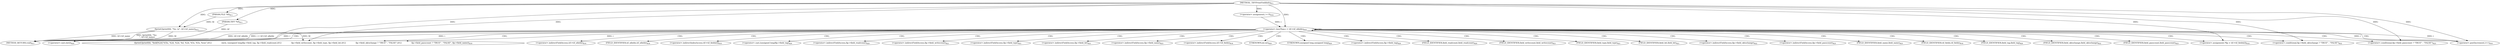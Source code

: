 digraph "_TIFFPrintFieldInfo" {  
"27051" [label = <(METHOD,_TIFFPrintFieldInfo)<SUB>811</SUB>> ]
"27121" [label = <(METHOD_RETURN,void)<SUB>811</SUB>> ]
"27052" [label = <(PARAM,TIFF *tif)<SUB>811</SUB>> ]
"27053" [label = <(PARAM,FILE *fd)<SUB>811</SUB>> ]
"27056" [label = <(fprintf,fprintf(fd, &quot;%s: \n&quot;, tif-&gt;tif_name))<SUB>815</SUB>> ]
"27067" [label = <(&lt;operator&gt;.lessThan,i &lt; tif-&gt;tif_nfields)<SUB>816</SUB>> ]
"27072" [label = <(&lt;operator&gt;.postIncrement,i++)<SUB>816</SUB>> ]
"27064" [label = <(&lt;operator&gt;.assignment,i = 0)<SUB>816</SUB>> ]
"27076" [label = <(&lt;operator&gt;.assignment,*fip = tif-&gt;tif_fields[i])<SUB>818</SUB>> ]
"27083" [label = <(fprintf,fprintf(fd, &quot;field[%2d] %5lu, %2d, %2d, %d, %2d, %5s, %5s, %s\n&quot;,\012                (int)i, (unsigned long)fip-&gt;field_tag, fip-&gt;field_readcount,\012                fip-&gt;field_writecount, fip-&gt;field_type, fip-&gt;field_bit,\012                fip-&gt;field_oktochange ? &quot;TRUE&quot; : &quot;FALSE&quot;,\012                fip-&gt;field_passcount ? &quot;TRUE&quot; : &quot;FALSE&quot;, fip-&gt;field_name))<SUB>819</SUB>> ]
"27086" [label = <(&lt;operator&gt;.cast,(int)i)<SUB>820</SUB>> ]
"27106" [label = <(&lt;operator&gt;.conditional,fip-&gt;field_oktochange ? &quot;TRUE&quot; : &quot;FALSE&quot;)<SUB>822</SUB>> ]
"27112" [label = <(&lt;operator&gt;.conditional,fip-&gt;field_passcount ? &quot;TRUE&quot; : &quot;FALSE&quot;)<SUB>823</SUB>> ]
"27069" [label = <(&lt;operator&gt;.indirectFieldAccess,tif-&gt;tif_nfields)<SUB>816</SUB>> ]
"27071" [label = <(FIELD_IDENTIFIER,tif_nfields,tif_nfields)<SUB>816</SUB>> ]
"27078" [label = <(&lt;operator&gt;.indirectIndexAccess,tif-&gt;tif_fields[i])<SUB>818</SUB>> ]
"27089" [label = <(&lt;operator&gt;.cast,(unsigned long)fip-&gt;field_tag)<SUB>820</SUB>> ]
"27094" [label = <(&lt;operator&gt;.indirectFieldAccess,fip-&gt;field_readcount)<SUB>820</SUB>> ]
"27097" [label = <(&lt;operator&gt;.indirectFieldAccess,fip-&gt;field_writecount)<SUB>821</SUB>> ]
"27100" [label = <(&lt;operator&gt;.indirectFieldAccess,fip-&gt;field_type)<SUB>821</SUB>> ]
"27103" [label = <(&lt;operator&gt;.indirectFieldAccess,fip-&gt;field_bit)<SUB>821</SUB>> ]
"27118" [label = <(&lt;operator&gt;.indirectFieldAccess,fip-&gt;field_name)<SUB>823</SUB>> ]
"27079" [label = <(&lt;operator&gt;.indirectFieldAccess,tif-&gt;tif_fields)<SUB>818</SUB>> ]
"27087" [label = <(UNKNOWN,int,int)<SUB>820</SUB>> ]
"27090" [label = <(UNKNOWN,unsigned long,unsigned long)<SUB>820</SUB>> ]
"27091" [label = <(&lt;operator&gt;.indirectFieldAccess,fip-&gt;field_tag)<SUB>820</SUB>> ]
"27096" [label = <(FIELD_IDENTIFIER,field_readcount,field_readcount)<SUB>820</SUB>> ]
"27099" [label = <(FIELD_IDENTIFIER,field_writecount,field_writecount)<SUB>821</SUB>> ]
"27102" [label = <(FIELD_IDENTIFIER,field_type,field_type)<SUB>821</SUB>> ]
"27105" [label = <(FIELD_IDENTIFIER,field_bit,field_bit)<SUB>821</SUB>> ]
"27107" [label = <(&lt;operator&gt;.indirectFieldAccess,fip-&gt;field_oktochange)<SUB>822</SUB>> ]
"27113" [label = <(&lt;operator&gt;.indirectFieldAccess,fip-&gt;field_passcount)<SUB>823</SUB>> ]
"27120" [label = <(FIELD_IDENTIFIER,field_name,field_name)<SUB>823</SUB>> ]
"27081" [label = <(FIELD_IDENTIFIER,tif_fields,tif_fields)<SUB>818</SUB>> ]
"27093" [label = <(FIELD_IDENTIFIER,field_tag,field_tag)<SUB>820</SUB>> ]
"27109" [label = <(FIELD_IDENTIFIER,field_oktochange,field_oktochange)<SUB>822</SUB>> ]
"27115" [label = <(FIELD_IDENTIFIER,field_passcount,field_passcount)<SUB>823</SUB>> ]
  "27052" -> "27121"  [ label = "DDG: tif"] 
  "27056" -> "27121"  [ label = "DDG: fd"] 
  "27056" -> "27121"  [ label = "DDG: tif-&gt;tif_name"] 
  "27056" -> "27121"  [ label = "DDG: fprintf(fd, &quot;%s: \n&quot;, tif-&gt;tif_name)"] 
  "27067" -> "27121"  [ label = "DDG: i"] 
  "27067" -> "27121"  [ label = "DDG: tif-&gt;tif_nfields"] 
  "27067" -> "27121"  [ label = "DDG: i &lt; tif-&gt;tif_nfields"] 
  "27051" -> "27052"  [ label = "DDG: "] 
  "27051" -> "27053"  [ label = "DDG: "] 
  "27053" -> "27056"  [ label = "DDG: fd"] 
  "27051" -> "27056"  [ label = "DDG: "] 
  "27051" -> "27064"  [ label = "DDG: "] 
  "27064" -> "27067"  [ label = "DDG: i"] 
  "27072" -> "27067"  [ label = "DDG: i"] 
  "27051" -> "27067"  [ label = "DDG: "] 
  "27051" -> "27072"  [ label = "DDG: "] 
  "27067" -> "27072"  [ label = "DDG: i"] 
  "27051" -> "27076"  [ label = "DDG: "] 
  "27056" -> "27083"  [ label = "DDG: fd"] 
  "27051" -> "27083"  [ label = "DDG: "] 
  "27067" -> "27083"  [ label = "DDG: i"] 
  "27067" -> "27086"  [ label = "DDG: i"] 
  "27051" -> "27086"  [ label = "DDG: "] 
  "27051" -> "27106"  [ label = "DDG: "] 
  "27051" -> "27112"  [ label = "DDG: "] 
  "27067" -> "27081"  [ label = "CDG: "] 
  "27067" -> "27083"  [ label = "CDG: "] 
  "27067" -> "27112"  [ label = "CDG: "] 
  "27067" -> "27076"  [ label = "CDG: "] 
  "27067" -> "27096"  [ label = "CDG: "] 
  "27067" -> "27079"  [ label = "CDG: "] 
  "27067" -> "27120"  [ label = "CDG: "] 
  "27067" -> "27093"  [ label = "CDG: "] 
  "27067" -> "27094"  [ label = "CDG: "] 
  "27067" -> "27100"  [ label = "CDG: "] 
  "27067" -> "27099"  [ label = "CDG: "] 
  "27067" -> "27105"  [ label = "CDG: "] 
  "27067" -> "27069"  [ label = "CDG: "] 
  "27067" -> "27091"  [ label = "CDG: "] 
  "27067" -> "27113"  [ label = "CDG: "] 
  "27067" -> "27102"  [ label = "CDG: "] 
  "27067" -> "27097"  [ label = "CDG: "] 
  "27067" -> "27107"  [ label = "CDG: "] 
  "27067" -> "27089"  [ label = "CDG: "] 
  "27067" -> "27115"  [ label = "CDG: "] 
  "27067" -> "27090"  [ label = "CDG: "] 
  "27067" -> "27109"  [ label = "CDG: "] 
  "27067" -> "27067"  [ label = "CDG: "] 
  "27067" -> "27078"  [ label = "CDG: "] 
  "27067" -> "27072"  [ label = "CDG: "] 
  "27067" -> "27103"  [ label = "CDG: "] 
  "27067" -> "27087"  [ label = "CDG: "] 
  "27067" -> "27071"  [ label = "CDG: "] 
  "27067" -> "27118"  [ label = "CDG: "] 
  "27067" -> "27106"  [ label = "CDG: "] 
  "27067" -> "27086"  [ label = "CDG: "] 
}
